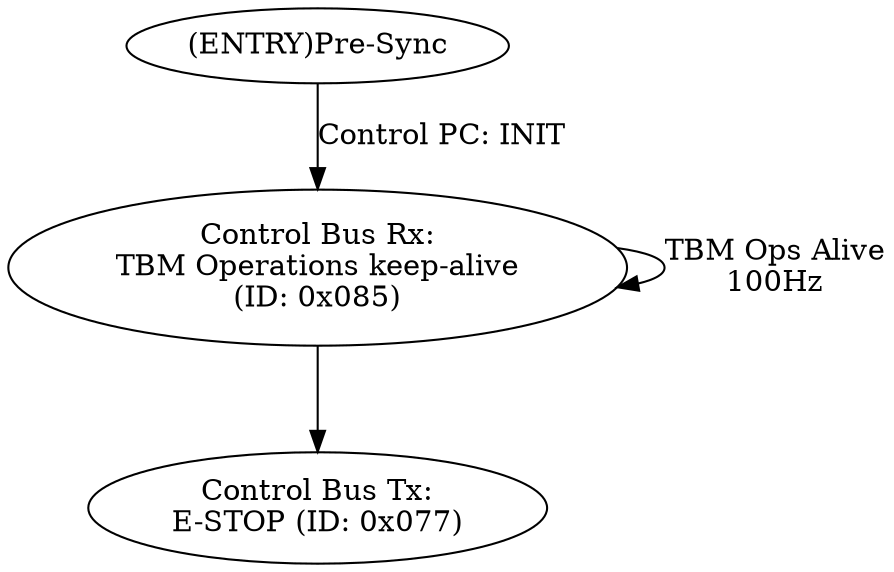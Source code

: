 digraph newUSM {
    // Receive OpsKeepAlive
    S50 [label = "(ENTRY)Pre-Sync"];
    S51 [label = "Control Bus Rx:\nTBM Operations keep-alive\n(ID: 0x085)"];
    S52 [label = "Control Bus Tx:\nE-STOP (ID: 0x077)"];

    S50 -> S51 [label = "Control PC: INIT"];
    S51 -> S51 [label = "TBM Ops Alive\n100Hz"];
    S51 -> S52 [label = " "];

}
